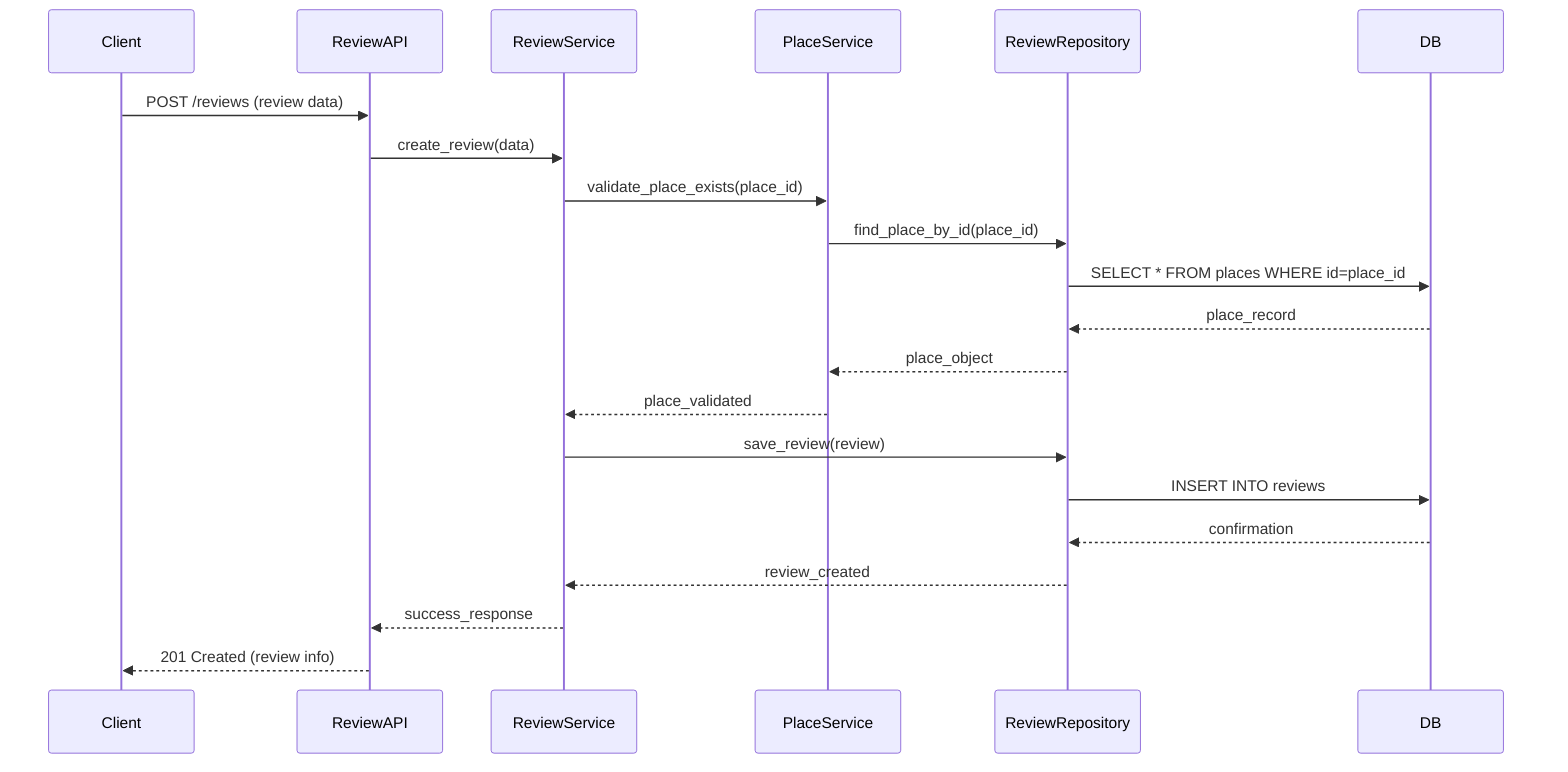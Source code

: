 sequenceDiagram
    participant Client
    participant API as ReviewAPI
    participant Logic as ReviewService
    participant PlaceLogic as PlaceService
    participant Repo as ReviewRepository
    participant DB

    Client->>API: POST /reviews (review data)
    API->>Logic: create_review(data)
    Logic->>PlaceLogic: validate_place_exists(place_id)
    PlaceLogic->>Repo: find_place_by_id(place_id)
    Repo->>DB: SELECT * FROM places WHERE id=place_id
    DB-->>Repo: place_record
    Repo-->>PlaceLogic: place_object
    PlaceLogic-->>Logic: place_validated
    Logic->>Repo: save_review(review)
    Repo->>DB: INSERT INTO reviews
    DB-->>Repo: confirmation
    Repo-->>Logic: review_created
    Logic-->>API: success_response
    API-->>Client: 201 Created (review info)